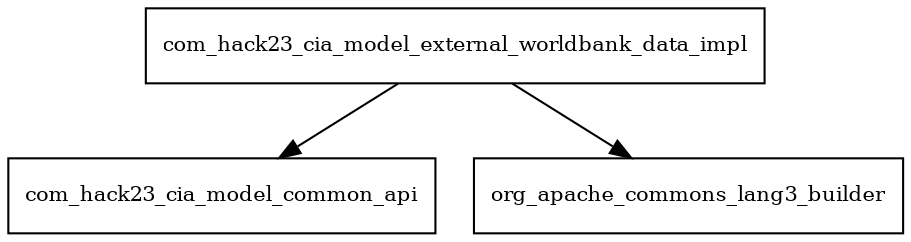 digraph model_external_worldbank_data_impl_2019_6_14_SNAPSHOT_package_dependencies {
  node [shape = box, fontsize=10.0];
  com_hack23_cia_model_external_worldbank_data_impl -> com_hack23_cia_model_common_api;
  com_hack23_cia_model_external_worldbank_data_impl -> org_apache_commons_lang3_builder;
}
